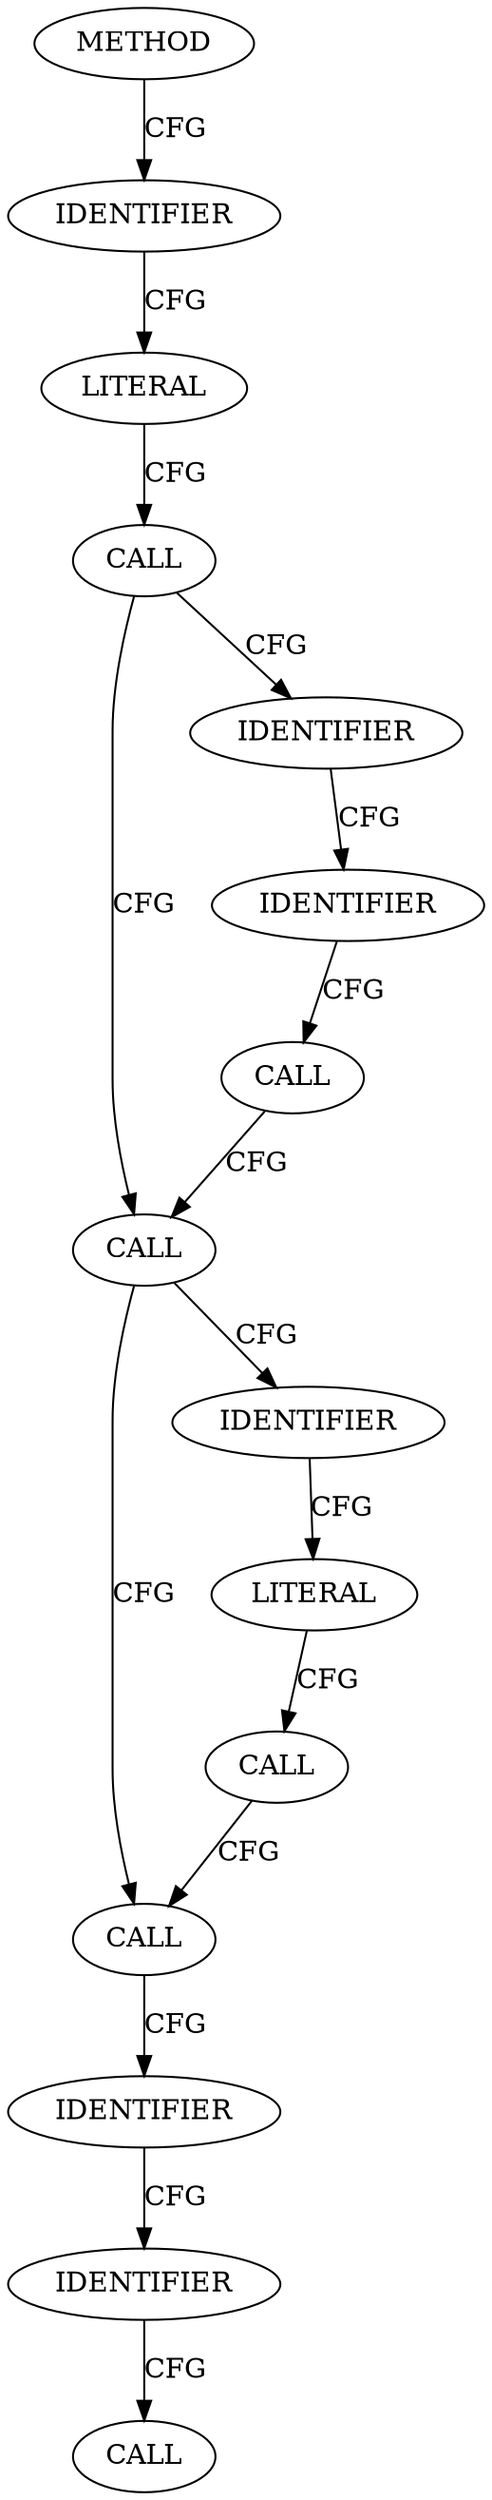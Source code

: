strict digraph "" {
	node [label="\N"];
	1234	[ARGUMENT_INDEX=2,
		CODE=0,
		COLUMN_NUMBER=21,
		LINE_NUMBER=413,
		ORDER=2,
		TYPE_FULL_NAME=int,
		filename="messenger_v2.c",
		label=LITERAL];
	1232	[ARGUMENT_INDEX=1,
		CODE="front_len < 0",
		COLUMN_NUMBER=9,
		DISPATCH_TYPE=STATIC_DISPATCH,
		LINE_NUMBER=413,
		METHOD_FULL_NAME="<operator>.lessThan",
		NAME="<operator>.lessThan",
		ORDER=1,
		TYPE_FULL_NAME="<empty>",
		filename="messenger_v2.c",
		label=CALL];
	1234 -> 1232	[label=CFG];
	1231	[ARGUMENT_INDEX=1,
		CODE="front_len < 0 || front_len > CEPH_MSG_MAX_FRONT_LEN",
		COLUMN_NUMBER=9,
		DISPATCH_TYPE=STATIC_DISPATCH,
		LINE_NUMBER=413,
		METHOD_FULL_NAME="<operator>.logicalOr",
		NAME="<operator>.logicalOr",
		ORDER=1,
		TYPE_FULL_NAME="<empty>",
		filename="messenger_v2.c",
		label=CALL];
	1232 -> 1231	[label=CFG];
	1236	[ARGUMENT_INDEX=1,
		CODE=front_len,
		COLUMN_NUMBER=26,
		LINE_NUMBER=413,
		NAME=front_len,
		ORDER=1,
		TYPE_FULL_NAME=int,
		filename="messenger_v2.c",
		label=IDENTIFIER];
	1232 -> 1236	[label=CFG];
	1230	[ARGUMENT_INDEX=1,
		CODE="front_len < 0 || front_len > CEPH_MSG_MAX_FRONT_LEN ||
	       middle_len < 0",
		COLUMN_NUMBER=9,
		DISPATCH_TYPE=STATIC_DISPATCH,
		LINE_NUMBER=413,
		METHOD_FULL_NAME="<operator>.logicalOr",
		NAME="<operator>.logicalOr",
		ORDER=1,
		TYPE_FULL_NAME="<empty>",
		filename="messenger_v2.c",
		label=CALL];
	1231 -> 1230	[label=CFG];
	1239	[ARGUMENT_INDEX=1,
		CODE=middle_len,
		COLUMN_NUMBER=9,
		LINE_NUMBER=414,
		NAME=middle_len,
		ORDER=1,
		TYPE_FULL_NAME=int,
		filename="messenger_v2.c",
		label=IDENTIFIER];
	1231 -> 1239	[label=CFG];
	1242	[ARGUMENT_INDEX=1,
		CODE=middle_len,
		COLUMN_NUMBER=27,
		LINE_NUMBER=414,
		NAME=middle_len,
		ORDER=1,
		TYPE_FULL_NAME=int,
		filename="messenger_v2.c",
		label=IDENTIFIER];
	1230 -> 1242	[label=CFG];
	1240	[ARGUMENT_INDEX=2,
		CODE=0,
		COLUMN_NUMBER=22,
		LINE_NUMBER=414,
		ORDER=2,
		TYPE_FULL_NAME=int,
		filename="messenger_v2.c",
		label=LITERAL];
	1239 -> 1240	[label=CFG];
	1237	[ARGUMENT_INDEX=2,
		CODE=CEPH_MSG_MAX_FRONT_LEN,
		COLUMN_NUMBER=38,
		LINE_NUMBER=413,
		NAME=CEPH_MSG_MAX_FRONT_LEN,
		ORDER=2,
		TYPE_FULL_NAME=ANY,
		filename="messenger_v2.c",
		label=IDENTIFIER];
	1235	[ARGUMENT_INDEX=2,
		CODE="front_len > CEPH_MSG_MAX_FRONT_LEN",
		COLUMN_NUMBER=26,
		DISPATCH_TYPE=STATIC_DISPATCH,
		LINE_NUMBER=413,
		METHOD_FULL_NAME="<operator>.greaterThan",
		NAME="<operator>.greaterThan",
		ORDER=2,
		TYPE_FULL_NAME="<empty>",
		filename="messenger_v2.c",
		label=CALL];
	1237 -> 1235	[label=CFG];
	1235 -> 1231	[label=CFG];
	1243	[ARGUMENT_INDEX=2,
		CODE=CEPH_MSG_MAX_MIDDLE_LEN,
		COLUMN_NUMBER=40,
		LINE_NUMBER=414,
		NAME=CEPH_MSG_MAX_MIDDLE_LEN,
		ORDER=2,
		TYPE_FULL_NAME=ANY,
		filename="messenger_v2.c",
		label=IDENTIFIER];
	1242 -> 1243	[label=CFG];
	1241	[ARGUMENT_INDEX=2,
		CODE="middle_len > CEPH_MSG_MAX_MIDDLE_LEN",
		COLUMN_NUMBER=27,
		DISPATCH_TYPE=STATIC_DISPATCH,
		LINE_NUMBER=414,
		METHOD_FULL_NAME="<operator>.greaterThan",
		NAME="<operator>.greaterThan",
		ORDER=2,
		TYPE_FULL_NAME="<empty>",
		filename="messenger_v2.c",
		label=CALL];
	1243 -> 1241	[label=CFG];
	1220	[AST_PARENT_FULL_NAME="messenger_v2.c:<global>",
		AST_PARENT_TYPE=TYPE_DECL,
		CODE="static int __tail_onwire_len(int front_len, int middle_len, int data_len,
			     bool secure)
{
	BUG_ON(front_len < 0 || front_\
len > CEPH_MSG_MAX_FRONT_LEN ||
	       middle_len < 0 || middle_len > CEPH_MSG_MAX_MIDDLE_LEN ||
	       data_len < 0 || data_len > \
CEPH_MSG_MAX_DATA_LEN);

	if (!front_len && !middle_len && !data_len)
		return 0;

	if (!secure)
		return front_len + middle_len + \
data_len +
		       CEPH_EPILOGUE_PLAIN_LEN;

	return padded_len(front_len) + padded_len(middle_len) +
	       padded_len(data_len) + \
CEPH_EPILOGUE_SECURE_LEN;
}",
		COLUMN_NUMBER=1,
		COLUMN_NUMBER_END=1,
		FILENAME="messenger_v2.c",
		FULL_NAME=__tail_onwire_len,
		IS_EXTERNAL=false,
		LINE_NUMBER=410,
		LINE_NUMBER_END=426,
		NAME=__tail_onwire_len,
		ORDER=29,
		SIGNATURE="int __tail_onwire_len (int,int,int,bool)",
		filename="messenger_v2.c",
		label=METHOD];
	1233	[ARGUMENT_INDEX=1,
		CODE=front_len,
		COLUMN_NUMBER=9,
		LINE_NUMBER=413,
		NAME=front_len,
		ORDER=1,
		TYPE_FULL_NAME=int,
		filename="messenger_v2.c",
		label=IDENTIFIER];
	1220 -> 1233	[label=CFG];
	1233 -> 1234	[label=CFG];
	1238	[ARGUMENT_INDEX=2,
		CODE="middle_len < 0",
		COLUMN_NUMBER=9,
		DISPATCH_TYPE=STATIC_DISPATCH,
		LINE_NUMBER=414,
		METHOD_FULL_NAME="<operator>.lessThan",
		NAME="<operator>.lessThan",
		ORDER=2,
		TYPE_FULL_NAME="<empty>",
		filename="messenger_v2.c",
		label=CALL];
	1238 -> 1230	[label=CFG];
	1240 -> 1238	[label=CFG];
	1236 -> 1237	[label=CFG];
}
